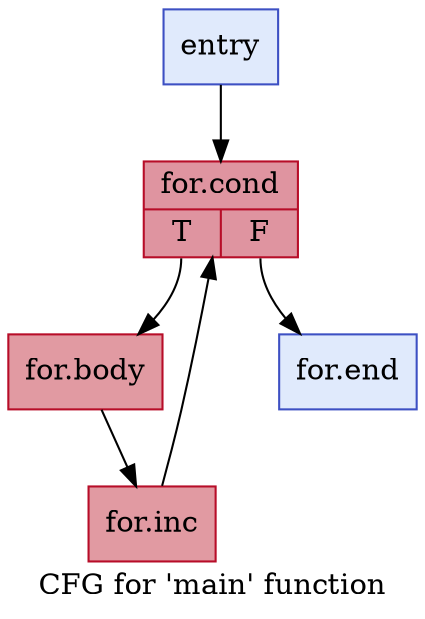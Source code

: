 digraph "CFG for 'main' function" {
	label="CFG for 'main' function";

	Node0x55bc8076bb80 [shape=record,color="#3d50c3ff", style=filled, fillcolor="#b9d0f970",label="{entry}"];
	Node0x55bc8076bb80 -> Node0x55bc8076bf90;
	Node0x55bc8076bf90 [shape=record,color="#b70d28ff", style=filled, fillcolor="#b70d2870",label="{for.cond|{<s0>T|<s1>F}}"];
	Node0x55bc8076bf90:s0 -> Node0x55bc8076c1f0;
	Node0x55bc8076bf90:s1 -> Node0x55bc8076c270;
	Node0x55bc8076c1f0 [shape=record,color="#b70d28ff", style=filled, fillcolor="#bb1b2c70",label="{for.body}"];
	Node0x55bc8076c1f0 -> Node0x55bc8076c620;
	Node0x55bc8076c620 [shape=record,color="#b70d28ff", style=filled, fillcolor="#bb1b2c70",label="{for.inc}"];
	Node0x55bc8076c620 -> Node0x55bc8076bf90;
	Node0x55bc8076c270 [shape=record,color="#3d50c3ff", style=filled, fillcolor="#b9d0f970",label="{for.end}"];
}
